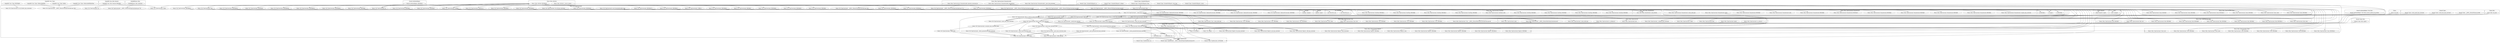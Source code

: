 digraph {
graph [overlap=false]
subgraph cluster_List_MoreUtils {
	label="List::MoreUtils";
	"List::MoreUtils::all";
	"List::MoreUtils::any";
}
subgraph cluster_warnings {
	label="warnings";
	"warnings::unimport";
}
subgraph cluster_MooseX_Types_TypeDecorator {
	label="MooseX::Types::TypeDecorator";
	"MooseX::Types::TypeDecorator::__ANON__[MooseX/Types/TypeDecorator.pm:20]";
	"MooseX::Types::TypeDecorator::AUTOLOAD";
	"MooseX::Types::TypeDecorator::isa";
}
subgraph cluster_Moose_Exporter {
	label="Moose::Exporter";
	"Moose::Exporter::import";
}
subgraph cluster_Moose_Meta_TypeConstraint_Enum {
	label="Moose::Meta::TypeConstraint::Enum";
	"Moose::Meta::TypeConstraint::Enum::BEGIN@3";
	"Moose::Meta::TypeConstraint::Enum::meta";
	"Moose::Meta::TypeConstraint::Enum::BEGIN@5";
	"Moose::Meta::TypeConstraint::Enum::BEGIN@13";
	"Moose::Meta::TypeConstraint::Enum::BEGIN@4";
	"Moose::Meta::TypeConstraint::Enum::BEGIN@7";
}
subgraph cluster_Moose_Util_TypeConstraints {
	label="Moose::Util::TypeConstraints";
	"Moose::Util::TypeConstraints::BEGIN@39";
	"Moose::Util::TypeConstraints::list_all_builtin_type_constraints";
	"Moose::Util::TypeConstraints::BEGIN@619";
	"Moose::Util::TypeConstraints::role_type";
	"Moose::Util::TypeConstraints::BEGIN@28";
	"Moose::Util::TypeConstraints::BEGIN@6";
	"Moose::Util::TypeConstraints::CORE:match";
	"Moose::Util::TypeConstraints::create_type_constraint_union";
	"Moose::Util::TypeConstraints::_parse_type_constraint_union";
	"Moose::Util::TypeConstraints::__ANON__[Moose/Util/TypeConstraints.pm:650]";
	"Moose::Util::TypeConstraints::__ANON__[Moose/Util/TypeConstraints.pm:653]";
	"Moose::Util::TypeConstraints::BEGIN@598";
	"Moose::Util::TypeConstraints::subtype";
	"Moose::Util::TypeConstraints::BEGIN@35";
	"Moose::Util::TypeConstraints::list_all_type_constraints";
	"Moose::Util::TypeConstraints::BEGIN@4";
	"Moose::Util::TypeConstraints::BEGIN@30";
	"Moose::Util::TypeConstraints::BEGIN@572";
	"Moose::Util::TypeConstraints::BEGIN@36";
	"Moose::Util::TypeConstraints::_parse_parameterized_type_constraint";
	"Moose::Util::TypeConstraints::__ANON__[Moose/Util/TypeConstraints.pm:657]";
	"Moose::Util::TypeConstraints::find_or_parse_type_constraint";
	"Moose::Util::TypeConstraints::where";
	"Moose::Util::TypeConstraints::as";
	"Moose::Util::TypeConstraints::CORE:subst";
	"Moose::Util::TypeConstraints::create_parameterized_type_constraint";
	"Moose::Util::TypeConstraints::find_type_constraint";
	"Moose::Util::TypeConstraints::BEGIN@32";
	"Moose::Util::TypeConstraints::_install_type_coercions";
	"Moose::Util::TypeConstraints::type";
	"Moose::Util::TypeConstraints::BEGIN@38";
	"Moose::Util::TypeConstraints::_detect_type_constraint_union";
	"Moose::Util::TypeConstraints::BEGIN@7";
	"Moose::Util::TypeConstraints::class_type";
	"Moose::Util::TypeConstraints::find_or_create_isa_type_constraint";
	"Moose::Util::TypeConstraints::create_class_type_constraint";
	"Moose::Util::TypeConstraints::BEGIN@65";
	"Moose::Util::TypeConstraints::find_or_create_type_constraint";
	"Moose::Util::TypeConstraints::CORE:qr";
	"Moose::Util::TypeConstraints::CORE:regcomp";
	"Moose::Util::TypeConstraints::_detect_parameterized_type_constraint";
	"Moose::Util::TypeConstraints::from";
	"Moose::Util::TypeConstraints::BEGIN@592";
	"Moose::Util::TypeConstraints::optimize_as";
	"Moose::Util::TypeConstraints::_create_parameterized_type_constraint";
	"Moose::Util::TypeConstraints::__ANON__[Moose/Util/TypeConstraints.pm:750]";
	"Moose::Util::TypeConstraints::BEGIN@5";
	"Moose::Util::TypeConstraints::_create_type_constraint";
	"Moose::Util::TypeConstraints::BEGIN@33";
	"Moose::Util::TypeConstraints::__ANON__[Moose/Util/TypeConstraints.pm:749]";
	"Moose::Util::TypeConstraints::create_role_type_constraint";
	"Moose::Util::TypeConstraints::BEGIN@603";
	"Moose::Util::TypeConstraints::BEGIN@34";
	"Moose::Util::TypeConstraints::via";
	"Moose::Util::TypeConstraints::get_all_parameterizable_types";
	"Moose::Util::TypeConstraints::BEGIN@37";
	"Moose::Util::TypeConstraints::__ANON__[Moose/Util/TypeConstraints.pm:770]";
	"Moose::Util::TypeConstraints::coerce";
	"Moose::Util::TypeConstraints::__ANON__[Moose/Util/TypeConstraints.pm:771]";
	"Moose::Util::TypeConstraints::normalize_type_constraint_name";
	"Moose::Util::TypeConstraints::BEGIN@29";
	"Moose::Util::TypeConstraints::register_type_constraint";
	"Moose::Util::TypeConstraints::BEGIN@31";
}
subgraph cluster_Moose {
	label="Moose";
	"Moose::init_meta";
}
subgraph cluster_Moose_Meta_TypeConstraint_Parameterized {
	label="Moose::Meta::TypeConstraint::Parameterized";
	"Moose::Meta::TypeConstraint::Parameterized::create_child_type";
	"Moose::Meta::TypeConstraint::Parameterized::BEGIN@8";
	"Moose::Meta::TypeConstraint::Parameterized::meta";
	"Moose::Meta::TypeConstraint::Parameterized::BEGIN@7";
	"Moose::Meta::TypeConstraint::Parameterized::BEGIN@5";
	"Moose::Meta::TypeConstraint::Parameterized::BEGIN@9";
	"Moose::Meta::TypeConstraint::Parameterized::compile_type_constraint";
	"Moose::Meta::TypeConstraint::Parameterized::BEGIN@4";
	"Moose::Meta::TypeConstraint::Parameterized::BEGIN@15";
	"Moose::Meta::TypeConstraint::Parameterized::BEGIN@3";
	"Moose::Meta::TypeConstraint::Parameterized::equals";
}
subgraph cluster_Moose_Meta_TypeConstraint_Registry {
	label="Moose::Meta::TypeConstraint::Registry";
	"Moose::Meta::TypeConstraint::Registry::type_constraints";
	"Moose::Meta::TypeConstraint::Registry::BEGIN@4";
	"Moose::Meta::TypeConstraint::Registry::meta";
	"Moose::Meta::TypeConstraint::Registry::BEGIN@6";
	"Moose::Meta::TypeConstraint::Registry::add_type_constraint";
	"Moose::Meta::TypeConstraint::Registry::get_type_constraint";
	"Moose::Meta::TypeConstraint::Registry::BEGIN@8";
	"Moose::Meta::TypeConstraint::Registry::has_type_constraint";
	"Moose::Meta::TypeConstraint::Registry::BEGIN@14";
	"Moose::Meta::TypeConstraint::Registry::BEGIN@5";
}
subgraph cluster_SimpleDB_Class_Role_Itemized {
	label="SimpleDB::Class::Role::Itemized";
	"SimpleDB::Class::Role::Itemized::BEGIN@4";
}
subgraph cluster_re {
	label="re";
	"re::BEGIN@4";
	"re::import";
	"re::BEGIN@5";
}
subgraph cluster_Scalar_Util {
	label="Scalar::Util";
	"Scalar::Util::reftype";
	"Scalar::Util::blessed";
}
subgraph cluster_UNIVERSAL {
	label="UNIVERSAL";
	"UNIVERSAL::isa";
	"UNIVERSAL::can";
}
subgraph cluster_Moose_Meta_TypeConstraint_Class {
	label="Moose::Meta::TypeConstraint::Class";
	"Moose::Meta::TypeConstraint::Class::BEGIN@5";
	"Moose::Meta::TypeConstraint::Class::__ANON__[Moose/Meta/TypeConstraint/Class.pm:38]";
	"Moose::Meta::TypeConstraint::Class::BEGIN@3";
	"Moose::Meta::TypeConstraint::Class::BEGIN@14";
	"Moose::Meta::TypeConstraint::Class::new";
	"Moose::Meta::TypeConstraint::Class::create_child_type";
	"Moose::Meta::TypeConstraint::Class::meta";
	"Moose::Meta::TypeConstraint::Class::BEGIN@7";
	"Moose::Meta::TypeConstraint::Class::BEGIN@8";
	"Moose::Meta::TypeConstraint::Class::BEGIN@4";
}
subgraph cluster_Moose_Meta_TypeConstraint_Parameterizable {
	label="Moose::Meta::TypeConstraint::Parameterizable";
	"Moose::Meta::TypeConstraint::Parameterizable::_parse_type_parameter";
	"Moose::Meta::TypeConstraint::Parameterizable::generate_constraint_for";
	"Moose::Meta::TypeConstraint::Parameterizable::parameterize";
}
subgraph cluster_Moose_Meta_TypeConstraint_DuckType {
	label="Moose::Meta::TypeConstraint::DuckType";
	"Moose::Meta::TypeConstraint::DuckType::BEGIN@5";
	"Moose::Meta::TypeConstraint::DuckType::BEGIN@9";
	"Moose::Meta::TypeConstraint::DuckType::BEGIN@3";
	"Moose::Meta::TypeConstraint::DuckType::BEGIN@4";
	"Moose::Meta::TypeConstraint::DuckType::meta";
	"Moose::Meta::TypeConstraint::DuckType::BEGIN@7";
	"Moose::Meta::TypeConstraint::DuckType::BEGIN@17";
	"Moose::Meta::TypeConstraint::DuckType::BEGIN@8";
	"Moose::Meta::TypeConstraint::DuckType::BEGIN@11";
}
subgraph cluster_HashRef_Moose_Meta {
	label="HashRef[Moose::Meta";
	"HashRef[Moose::Meta::Attribute]";
}
subgraph cluster_strict {
	label="strict";
	"strict::unimport";
}
subgraph cluster_MooseX_Types {
	label="MooseX::Types";
	"MooseX::Types::create_arged_type_constraint";
	"MooseX::Types::create_base_type_constraint";
	"MooseX::Types::__ANON__[MooseX/Types.pm:486]";
}
subgraph cluster_Moose_Meta_TypeConstraint_Role {
	label="Moose::Meta::TypeConstraint::Role";
	"Moose::Meta::TypeConstraint::Role::BEGIN@7";
	"Moose::Meta::TypeConstraint::Role::BEGIN@5";
	"Moose::Meta::TypeConstraint::Role::BEGIN@8";
	"Moose::Meta::TypeConstraint::Role::BEGIN@4";
	"Moose::Meta::TypeConstraint::Role::BEGIN@3";
	"Moose::Meta::TypeConstraint::Role::BEGIN@14";
	"Moose::Meta::TypeConstraint::Role::new";
	"Moose::Meta::TypeConstraint::Role::meta";
}
subgraph cluster_Exporter {
	label="Exporter";
	"Exporter::import";
}
subgraph cluster_MooseX_AttributeHelpers {
	label="MooseX::AttributeHelpers";
	"MooseX::AttributeHelpers::BEGIN@21";
}
subgraph cluster_Moose_Role {
	label="Moose::Role";
	"Moose::Role::init_meta";
}
subgraph cluster_MooseX_AttributeHelpers_Trait_Base {
	label="MooseX::AttributeHelpers::Trait::Base";
	"MooseX::AttributeHelpers::Trait::Base::process_options_for_provides";
}
subgraph cluster_Moose_Util_TypeConstraints_OptimizedConstraints {
	label="Moose::Util::TypeConstraints::OptimizedConstraints";
	"Moose::Util::TypeConstraints::OptimizedConstraints::BEGIN@4";
	"Moose::Util::TypeConstraints::OptimizedConstraints::BEGIN@7";
	"Moose::Util::TypeConstraints::OptimizedConstraints::BEGIN@6";
	"Moose::Util::TypeConstraints::OptimizedConstraints::BEGIN@3";
}
subgraph cluster_MooseX_Types_Base {
	label="MooseX::Types::Base";
	"MooseX::Types::Base::import";
}
subgraph cluster_Moose_Meta_Attribute {
	label="Moose::Meta::Attribute";
	"Moose::Meta::Attribute::_process_options";
	"Moose::Meta::Attribute::BEGIN@18";
}
subgraph cluster_SimpleDB_Class_Types {
	label="SimpleDB::Class::Types";
	"SimpleDB::Class::Types::BEGIN@83";
	"SimpleDB::Class::Types::SdbArrayRefOfStr";
	"SimpleDB::Class::Types::SdbArrayRefOfDateTime";
	"SimpleDB::Class::Types::SdbStr";
}
subgraph cluster_Class_MOP_Mixin_HasAttributes {
	label="Class::MOP::Mixin::HasAttributes";
	"Class::MOP::Mixin::HasAttributes::add_attribute";
}
subgraph cluster_Moose_Meta_TypeConstraint {
	label="Moose::Meta::TypeConstraint";
	"Moose::Meta::TypeConstraint::is_subtype_of";
	"Moose::Meta::TypeConstraint::is_a_type_of";
	"Moose::Meta::TypeConstraint::name";
	"Moose::Meta::TypeConstraint::_compiled_type_constraint";
	"Moose::Meta::TypeConstraint::Undef";
	"Moose::Meta::TypeConstraint::create_child_type";
	"Moose::Meta::TypeConstraint::equals";
	"Moose::Meta::TypeConstraint::__ANON__[Moose/Meta/TypeConstraint.pm:8]";
	"Moose::Meta::TypeConstraint::new";
	"Moose::Meta::TypeConstraint::Bool";
}
subgraph cluster_Moose_Meta_TypeConstraint_Union {
	label="Moose::Meta::TypeConstraint::Union";
	"Moose::Meta::TypeConstraint::Union::new";
	"Moose::Meta::TypeConstraint::Union::BEGIN@4";
	"Moose::Meta::TypeConstraint::Union::meta";
	"Moose::Meta::TypeConstraint::Union::BEGIN@5";
	"Moose::Meta::TypeConstraint::Union::BEGIN@6";
	"Moose::Meta::TypeConstraint::Union::BEGIN@8";
	"Moose::Meta::TypeConstraint::Union::BEGIN@14";
}
subgraph cluster_Moose_Meta_TypeCoercion {
	label="Moose::Meta::TypeCoercion";
	"Moose::Meta::TypeCoercion::new";
}
subgraph cluster_MooseX_Types_CheckedUtilExports {
	label="MooseX::Types::CheckedUtilExports";
	"MooseX::Types::CheckedUtilExports::subtype";
	"MooseX::Types::CheckedUtilExports::as";
	"MooseX::Types::CheckedUtilExports::from";
	"MooseX::Types::CheckedUtilExports::class_type";
	"MooseX::Types::CheckedUtilExports::coerce";
}
"Moose::Util::TypeConstraints::list_all_type_constraints" -> "Moose::Meta::TypeConstraint::Registry::type_constraints";
"SimpleDB::Class::Types::BEGIN@83" -> "Moose::Util::TypeConstraints::list_all_builtin_type_constraints";
"Moose::Util::TypeConstraints::BEGIN@38" -> "Moose::Meta::TypeConstraint::Registry::BEGIN@4";
"Moose::Util::TypeConstraints::BEGIN@29" -> "Moose::Meta::TypeConstraint::Union::BEGIN@5";
"Moose::Role::init_meta" -> "Moose::Util::TypeConstraints::role_type";
"Moose::Meta::Attribute::BEGIN@18" -> "Moose::Util::TypeConstraints::BEGIN@619";
"Moose::Util::TypeConstraints::BEGIN@7" -> "Moose::Exporter::import";
"Moose::Util::TypeConstraints::BEGIN@34" -> "Moose::Meta::TypeConstraint::Enum::BEGIN@7";
"Moose::Util::TypeConstraints::_create_type_constraint" -> "Moose::Meta::TypeConstraint::Class::create_child_type";
"Moose::Util::TypeConstraints::_create_type_constraint" -> "Moose::Meta::TypeConstraint::create_child_type";
"Moose::Util::TypeConstraints::BEGIN@32" -> "Moose::Meta::TypeConstraint::Class::BEGIN@8";
"Moose::Meta::TypeConstraint::Undef" -> "Moose::Util::TypeConstraints::__ANON__[Moose/Util/TypeConstraints.pm:650]";
"Moose::Meta::TypeConstraint::Bool" -> "Moose::Util::TypeConstraints::__ANON__[Moose/Util/TypeConstraints.pm:650]";
"Moose::Util::TypeConstraints::BEGIN@30" -> "Moose::Meta::TypeConstraint::Parameterized::BEGIN@7";
"Moose::Meta::Attribute::BEGIN@18" -> "Moose::Util::TypeConstraints::BEGIN@36";
"Moose::Util::TypeConstraints::find_or_create_type_constraint" -> "Moose::Util::TypeConstraints::find_or_parse_type_constraint";
"Moose::Util::TypeConstraints::create_type_constraint_union" -> "Moose::Util::TypeConstraints::find_or_parse_type_constraint";
"Moose::Util::TypeConstraints::find_or_create_isa_type_constraint" -> "Moose::Util::TypeConstraints::find_or_parse_type_constraint";
"Moose::Util::TypeConstraints::BEGIN@619" -> "warnings::unimport";
"Moose::Util::TypeConstraints::BEGIN@592" -> "warnings::unimport";
"Moose::Util::TypeConstraints::BEGIN@598" -> "warnings::unimport";
"Moose::Util::TypeConstraints::BEGIN@603" -> "warnings::unimport";
"Moose::Util::TypeConstraints::BEGIN@5" -> "Exporter::import";
"Moose::Util::TypeConstraints::BEGIN@6" -> "Exporter::import";
"SimpleDB::Class::Role::Itemized::BEGIN@4" -> "Moose::Util::TypeConstraints::where";
"Moose::Meta::Attribute::BEGIN@18" -> "Moose::Util::TypeConstraints::where";
"Moose::Util::TypeConstraints::register_type_constraint" -> "Moose::Meta::TypeConstraint::name";
"Moose::Util::TypeConstraints::find_or_parse_type_constraint" -> "Moose::Util::TypeConstraints::create_parameterized_type_constraint";
"MooseX::Types::create_base_type_constraint" -> "Moose::Util::TypeConstraints::find_type_constraint";
"MooseX::Types::__ANON__[MooseX/Types.pm:486]" -> "Moose::Util::TypeConstraints::find_type_constraint";
"Moose::Meta::TypeConstraint::is_subtype_of" -> "Moose::Util::TypeConstraints::find_type_constraint";
"Moose::init_meta" -> "Moose::Util::TypeConstraints::find_type_constraint";
"Moose::Meta::TypeConstraint::Class::new" -> "Moose::Util::TypeConstraints::find_type_constraint";
"Moose::Meta::TypeConstraint::is_a_type_of" -> "Moose::Util::TypeConstraints::find_type_constraint";
"Moose::Util::TypeConstraints::find_or_parse_type_constraint" -> "Moose::Util::TypeConstraints::find_type_constraint";
"MooseX::Types::Base::import" -> "Moose::Util::TypeConstraints::find_type_constraint";
"Moose::Meta::Attribute::BEGIN@18" -> "Moose::Util::TypeConstraints::find_type_constraint";
"Moose::Meta::TypeConstraint::equals" -> "Moose::Util::TypeConstraints::find_type_constraint";
"Moose::Util::TypeConstraints::_install_type_coercions" -> "Moose::Util::TypeConstraints::find_type_constraint";
"Moose::Meta::TypeConstraint::Parameterized::equals" -> "Moose::Util::TypeConstraints::find_type_constraint";
"Moose::Role::init_meta" -> "Moose::Util::TypeConstraints::find_type_constraint";
"Moose::Meta::TypeConstraint::Role::new" -> "Moose::Util::TypeConstraints::find_type_constraint";
"Moose::Util::TypeConstraints::coerce" -> "Moose::Util::TypeConstraints::_install_type_coercions";
"Moose::Util::TypeConstraints::BEGIN@29" -> "Moose::Meta::TypeConstraint::Union::BEGIN@14";
"Moose::Meta::Attribute::BEGIN@18" -> "Moose::Util::TypeConstraints::BEGIN@38";
"Moose::Util::TypeConstraints::create_type_constraint_union" -> "Moose::Util::TypeConstraints::_detect_type_constraint_union";
"Moose::Util::TypeConstraints::find_or_parse_type_constraint" -> "Moose::Util::TypeConstraints::_detect_type_constraint_union";
"MooseX::Types::CheckedUtilExports::class_type" -> "Moose::Util::TypeConstraints::class_type";
"Moose::init_meta" -> "Moose::Util::TypeConstraints::class_type";
"Moose::Util::TypeConstraints::BEGIN@33" -> "Moose::Meta::TypeConstraint::Role::BEGIN@4";
"Moose::Util::TypeConstraints::BEGIN@39" -> "Moose::Util::TypeConstraints::OptimizedConstraints::BEGIN@4";
"Moose::Util::TypeConstraints::class_type" -> "Moose::Util::TypeConstraints::create_class_type_constraint";
"Moose::Util::TypeConstraints::find_or_create_isa_type_constraint" -> "Moose::Util::TypeConstraints::create_class_type_constraint";
"MooseX::Types::create_arged_type_constraint" -> "Moose::Util::TypeConstraints::find_or_create_type_constraint";
"MooseX::AttributeHelpers::Trait::Base::process_options_for_provides" -> "Moose::Util::TypeConstraints::find_or_create_type_constraint";
"Moose::Meta::Attribute::BEGIN@18" -> "Moose::Util::TypeConstraints::CORE:qr";
"Moose::Meta::Attribute::BEGIN@18" -> "Moose::Util::TypeConstraints::BEGIN@592";
"Moose::Meta::TypeConstraint::Parameterizable::generate_constraint_for" -> "Moose::Util::TypeConstraints::__ANON__[Moose/Util/TypeConstraints.pm:750]";
"Moose::Util::TypeConstraints::create_role_type_constraint" -> "Moose::Meta::TypeConstraint::Role::new";
"Moose::Meta::Attribute::BEGIN@18" -> "Moose::Util::TypeConstraints::BEGIN@5";
"Moose::Util::TypeConstraints::BEGIN@34" -> "Moose::Meta::TypeConstraint::Enum::BEGIN@3";
"Moose::Util::TypeConstraints::BEGIN@39" -> "Moose::Util::TypeConstraints::OptimizedConstraints::BEGIN@6";
"Moose::Util::TypeConstraints::subtype" -> "Moose::Util::TypeConstraints::_create_type_constraint";
"Moose::Util::TypeConstraints::type" -> "Moose::Util::TypeConstraints::_create_type_constraint";
"SimpleDB::Class::Types::SdbArrayRefOfStr" -> "Moose::Util::TypeConstraints::__ANON__[Moose/Util/TypeConstraints.pm:749]";
"SimpleDB::Class::Types::SdbArrayRefOfDateTime" -> "Moose::Util::TypeConstraints::__ANON__[Moose/Util/TypeConstraints.pm:749]";
"Moose::Util::TypeConstraints::find_type_constraint" -> "MooseX::Types::TypeDecorator::isa";
"Moose::Util::TypeConstraints::BEGIN@30" -> "Moose::Meta::TypeConstraint::Parameterized::BEGIN@4";
"Moose::Util::TypeConstraints::BEGIN@33" -> "Moose::Meta::TypeConstraint::Role::BEGIN@14";
"Moose::Util::TypeConstraints::BEGIN@32" -> "Moose::Meta::TypeConstraint::Class::BEGIN@4";
"Moose::Meta::Attribute::BEGIN@18" -> "Moose::Util::TypeConstraints::BEGIN@39";
"Moose::Util::TypeConstraints::BEGIN@34" -> "Moose::Meta::TypeConstraint::Enum::meta";
"Moose::Util::TypeConstraints::BEGIN@29" -> "Moose::Meta::TypeConstraint::Union::meta";
"Moose::Util::TypeConstraints::BEGIN@572" -> "re::BEGIN@5";
"Moose::Util::TypeConstraints::_parse_type_constraint_union" -> "Moose::Util::TypeConstraints::CORE:match";
"Moose::Util::TypeConstraints::_create_type_constraint" -> "Moose::Util::TypeConstraints::CORE:match";
"Moose::Util::TypeConstraints::_detect_type_constraint_union" -> "Moose::Util::TypeConstraints::CORE:match";
"Moose::Util::TypeConstraints::_detect_parameterized_type_constraint" -> "Moose::Util::TypeConstraints::CORE:match";
"Moose::Util::TypeConstraints::_parse_parameterized_type_constraint" -> "Moose::Util::TypeConstraints::CORE:match";
"Moose::Util::TypeConstraints::subtype" -> "Scalar::Util::blessed";
"Moose::Util::TypeConstraints::find_type_constraint" -> "Scalar::Util::blessed";
"Moose::Util::TypeConstraints::_create_type_constraint" -> "Scalar::Util::blessed";
"Moose::Util::TypeConstraints::find_or_create_isa_type_constraint" -> "Moose::Meta::TypeConstraint::__ANON__[Moose/Meta/TypeConstraint.pm:8]";
"Moose::Util::TypeConstraints::find_or_create_type_constraint" -> "Moose::Meta::TypeConstraint::__ANON__[Moose/Meta/TypeConstraint.pm:8]";
"Moose::Util::TypeConstraints::create_type_constraint_union" -> "Moose::Meta::TypeConstraint::__ANON__[Moose/Meta/TypeConstraint.pm:8]";
"Moose::Util::TypeConstraints::_create_type_constraint" -> "Moose::Meta::TypeConstraint::__ANON__[Moose/Meta/TypeConstraint.pm:8]";
"Moose::Util::TypeConstraints::find_or_parse_type_constraint" -> "Moose::Meta::TypeConstraint::__ANON__[Moose/Meta/TypeConstraint.pm:8]";
"Moose::Util::TypeConstraints::BEGIN@33" -> "Moose::Meta::TypeConstraint::Role::meta";
"Moose::Util::TypeConstraints::_create_type_constraint" -> "Moose::Meta::TypeConstraint::new";
"Moose::Util::TypeConstraints::BEGIN@35" -> "Moose::Meta::TypeConstraint::DuckType::BEGIN@5";
"Moose::Util::TypeConstraints::create_type_constraint_union" -> "Moose::Util::TypeConstraints::_parse_type_constraint_union";
"Moose::Util::TypeConstraints::BEGIN@32" -> "Moose::Meta::TypeConstraint::Class::BEGIN@5";
"Moose::Util::TypeConstraints::BEGIN@30" -> "Moose::Meta::TypeConstraint::Parameterized::meta";
"Moose::Util::TypeConstraints::BEGIN@30" -> "Moose::Meta::TypeConstraint::Parameterized::BEGIN@8";
"Moose::Meta::Attribute::BEGIN@18" -> "Moose::Util::TypeConstraints::BEGIN@572";
"Moose::Util::TypeConstraints::create_parameterized_type_constraint" -> "Moose::Util::TypeConstraints::_parse_parameterized_type_constraint";
"Moose::Util::TypeConstraints::BEGIN@32" -> "Moose::Meta::TypeConstraint::Class::meta";
"MooseX::Types::CheckedUtilExports::as" -> "Moose::Util::TypeConstraints::as";
"Moose::Meta::Attribute::BEGIN@18" -> "Moose::Util::TypeConstraints::as";
"MooseX::AttributeHelpers::BEGIN@21" -> "Moose::Util::TypeConstraints::as";
"Moose::Util::TypeConstraints::BEGIN@29" -> "Moose::Meta::TypeConstraint::Union::BEGIN@8";
"Moose::Util::TypeConstraints::BEGIN@38" -> "Moose::Meta::TypeConstraint::Registry::BEGIN@6";
"Moose::Util::TypeConstraints::_create_type_constraint" -> "Moose::Util::TypeConstraints::find_or_create_isa_type_constraint";
"Moose::Meta::Attribute::_process_options" -> "Moose::Util::TypeConstraints::find_or_create_isa_type_constraint";
"Moose::Meta::TypeConstraint::Parameterizable::_parse_type_parameter" -> "Moose::Util::TypeConstraints::find_or_create_isa_type_constraint";
"Moose::Meta::Attribute::BEGIN@18" -> "Moose::Util::TypeConstraints::BEGIN@65";
"Moose::Util::TypeConstraints::_parse_type_constraint_union" -> "Moose::Util::TypeConstraints::CORE:regcomp";
"Moose::Meta::Attribute::BEGIN@18" -> "Moose::Util::TypeConstraints::CORE:regcomp";
"Moose::Util::TypeConstraints::_detect_type_constraint_union" -> "Moose::Util::TypeConstraints::CORE:regcomp";
"Moose::Util::TypeConstraints::_detect_parameterized_type_constraint" -> "Moose::Util::TypeConstraints::CORE:regcomp";
"Moose::Util::TypeConstraints::_parse_parameterized_type_constraint" -> "Moose::Util::TypeConstraints::CORE:regcomp";
"Moose::Util::TypeConstraints::BEGIN@39" -> "Moose::Util::TypeConstraints::OptimizedConstraints::BEGIN@7";
"Moose::Meta::Attribute::BEGIN@18" -> "Moose::Util::TypeConstraints::BEGIN@33";
"Moose::Util::TypeConstraints::BEGIN@35" -> "Moose::Meta::TypeConstraint::DuckType::BEGIN@3";
"Moose::Util::TypeConstraints::BEGIN@35" -> "Moose::Meta::TypeConstraint::DuckType::meta";
"Moose::Util::TypeConstraints::BEGIN@38" -> "Moose::Meta::TypeConstraint::Registry::BEGIN@8";
"MooseX::Types::CheckedUtilExports::coerce" -> "Moose::Util::TypeConstraints::coerce";
"HashRef[Moose::Meta::Attribute]" -> "Moose::Util::TypeConstraints::__ANON__[Moose/Util/TypeConstraints.pm:770]";
"Moose::Meta::Attribute::BEGIN@18" -> "Moose::Util::TypeConstraints::BEGIN@37";
"Moose::Util::TypeConstraints::BEGIN@38" -> "Class::MOP::Mixin::HasAttributes::add_attribute";
"Moose::Util::TypeConstraints::BEGIN@33" -> "Class::MOP::Mixin::HasAttributes::add_attribute";
"Moose::Util::TypeConstraints::BEGIN@35" -> "Class::MOP::Mixin::HasAttributes::add_attribute";
"Moose::Util::TypeConstraints::BEGIN@30" -> "Class::MOP::Mixin::HasAttributes::add_attribute";
"Moose::Util::TypeConstraints::BEGIN@34" -> "Class::MOP::Mixin::HasAttributes::add_attribute";
"Moose::Util::TypeConstraints::BEGIN@32" -> "Class::MOP::Mixin::HasAttributes::add_attribute";
"Moose::Util::TypeConstraints::BEGIN@29" -> "Class::MOP::Mixin::HasAttributes::add_attribute";
"Moose::Util::TypeConstraints::create_type_constraint_union" -> "Moose::Meta::TypeConstraint::Union::new";
"Moose::Util::TypeConstraints::BEGIN@39" -> "Moose::Util::TypeConstraints::OptimizedConstraints::BEGIN@3";
"Moose::Util::TypeConstraints::BEGIN@34" -> "Moose::Meta::TypeConstraint::Enum::BEGIN@4";
"Moose::Util::TypeConstraints::BEGIN@32" -> "Moose::Meta::TypeConstraint::Class::BEGIN@3";
"Moose::Util::TypeConstraints::BEGIN@32" -> "Moose::Meta::TypeConstraint::Class::BEGIN@14";
"Moose::Util::TypeConstraints::BEGIN@32" -> "Moose::Meta::TypeConstraint::Class::BEGIN@7";
"Moose::Util::TypeConstraints::BEGIN@35" -> "Moose::Meta::TypeConstraint::DuckType::BEGIN@7";
"Moose::Meta::Attribute::BEGIN@18" -> "Moose::Util::TypeConstraints::BEGIN@6";
"Moose::Util::TypeConstraints::find_or_parse_type_constraint" -> "Moose::Util::TypeConstraints::create_type_constraint_union";
"MooseX::Types::CheckedUtilExports::subtype" -> "Moose::Util::TypeConstraints::subtype";
"Moose::Meta::Attribute::BEGIN@18" -> "Moose::Util::TypeConstraints::subtype";
"MooseX::AttributeHelpers::BEGIN@21" -> "Moose::Util::TypeConstraints::subtype";
"Moose::Meta::Attribute::BEGIN@18" -> "Moose::Util::TypeConstraints::BEGIN@598";
"Moose::Meta::Attribute::BEGIN@18" -> "Moose::Util::TypeConstraints::BEGIN@35";
"Moose::Meta::Attribute::BEGIN@18" -> "Moose::Util::TypeConstraints::BEGIN@4";
"Moose::Util::TypeConstraints::BEGIN@35" -> "Moose::Meta::TypeConstraint::DuckType::BEGIN@9";
"Moose::Meta::Attribute::BEGIN@18" -> "Moose::Util::TypeConstraints::list_all_type_constraints";
"Moose::Meta::Attribute::BEGIN@18" -> "Moose::Util::TypeConstraints::BEGIN@30";
"Moose::Meta::TypeConstraint::Bool" -> "Moose::Util::TypeConstraints::__ANON__[Moose/Util/TypeConstraints.pm:657]";
"Moose::Util::TypeConstraints::_create_type_constraint" -> "Moose::Meta::TypeConstraint::Registry::add_type_constraint";
"Moose::Util::TypeConstraints::find_or_parse_type_constraint" -> "Moose::Meta::TypeConstraint::Registry::add_type_constraint";
"Moose::Util::TypeConstraints::register_type_constraint" -> "Moose::Meta::TypeConstraint::Registry::add_type_constraint";
"Moose::Util::TypeConstraints::BEGIN@29" -> "Moose::Meta::TypeConstraint::Union::BEGIN@4";
"Moose::Util::TypeConstraints::subtype" -> "Scalar::Util::reftype";
"Moose::Util::TypeConstraints::_create_parameterized_type_constraint" -> "UNIVERSAL::can";
"Moose::Meta::Attribute::BEGIN@18" -> "Moose::Util::TypeConstraints::type";
"Moose::Util::TypeConstraints::BEGIN@65" -> "strict::unimport";
"Moose::Util::TypeConstraints::find_type_constraint" -> "UNIVERSAL::isa";
"Moose::Util::TypeConstraints::BEGIN@35" -> "Moose::Meta::TypeConstraint::DuckType::BEGIN@17";
"MooseX::Types::CheckedUtilExports::from" -> "Moose::Util::TypeConstraints::from";
"Moose::Util::TypeConstraints::find_or_parse_type_constraint" -> "Moose::Util::TypeConstraints::_detect_parameterized_type_constraint";
"Moose::Util::TypeConstraints::BEGIN@30" -> "Moose::Meta::TypeConstraint::Parameterized::BEGIN@3";
"Moose::Util::TypeConstraints::BEGIN@35" -> "Moose::Meta::TypeConstraint::DuckType::BEGIN@11";
"Moose::Meta::Attribute::BEGIN@18" -> "Moose::Util::TypeConstraints::optimize_as";
"Moose::Util::TypeConstraints::BEGIN@38" -> "Moose::Meta::TypeConstraint::Registry::BEGIN@5";
"Moose::Util::TypeConstraints::BEGIN@30" -> "Moose::Meta::TypeConstraint::Parameterized::BEGIN@5";
"Moose::Util::TypeConstraints::_create_type_constraint" -> "Moose::Meta::TypeConstraint::Registry::get_type_constraint";
"Moose::Util::TypeConstraints::create_parameterized_type_constraint" -> "Moose::Meta::TypeConstraint::Registry::get_type_constraint";
"Moose::Util::TypeConstraints::find_type_constraint" -> "Moose::Meta::TypeConstraint::Registry::get_type_constraint";
"Moose::Meta::Attribute::BEGIN@18" -> "Moose::Util::TypeConstraints::BEGIN@29";
"Moose::Meta::Attribute::BEGIN@18" -> "Moose::Util::TypeConstraints::BEGIN@31";
"Moose::Util::TypeConstraints::BEGIN@33" -> "Moose::Meta::TypeConstraint::Role::BEGIN@8";
"Moose::Util::TypeConstraints::BEGIN@29" -> "Moose::Meta::TypeConstraint::Union::BEGIN@6";
"Moose::Util::TypeConstraints::BEGIN@33" -> "Moose::Meta::TypeConstraint::Role::BEGIN@3";
"Moose::Meta::Attribute::BEGIN@18" -> "Moose::Util::TypeConstraints::BEGIN@28";
"Moose::Util::TypeConstraints::BEGIN@30" -> "Moose::Meta::TypeConstraint::Parameterized::BEGIN@15";
"Moose::Util::TypeConstraints::__ANON__[Moose/Util/TypeConstraints.pm:749]" -> "SimpleDB::Class::Types::SdbStr";
"Moose::Util::TypeConstraints::BEGIN@572" -> "re::import";
"Moose::Util::TypeConstraints::_create_type_constraint" -> "Moose::Meta::TypeConstraint::Parameterized::create_child_type";
"Moose::Meta::TypeConstraint::Undef" -> "Moose::Util::TypeConstraints::__ANON__[Moose/Util/TypeConstraints.pm:653]";
"Moose::Util::TypeConstraints::BEGIN@33" -> "Moose::Meta::TypeConstraint::Role::BEGIN@7";
"Moose::Util::TypeConstraints::__ANON__[Moose/Util/TypeConstraints.pm:749]" -> "Moose::Meta::TypeConstraint::Class::__ANON__[Moose/Meta/TypeConstraint/Class.pm:38]";
"Moose::Util::TypeConstraints::_create_parameterized_type_constraint" -> "Moose::Meta::TypeConstraint::Parameterizable::parameterize";
"Moose::Util::TypeConstraints::BEGIN@30" -> "Moose::Meta::TypeConstraint::Parameterized::BEGIN@9";
"Moose::Util::TypeConstraints::_create_type_constraint" -> "MooseX::Types::TypeDecorator::__ANON__[MooseX/Types/TypeDecorator.pm:20]";
"Moose::Util::TypeConstraints::find_or_create_isa_type_constraint" -> "MooseX::Types::TypeDecorator::__ANON__[MooseX/Types/TypeDecorator.pm:20]";
"Moose::Util::TypeConstraints::find_or_parse_type_constraint" -> "MooseX::Types::TypeDecorator::__ANON__[MooseX/Types/TypeDecorator.pm:20]";
"Moose::Util::TypeConstraints::CORE:subst" -> "MooseX::Types::TypeDecorator::__ANON__[MooseX/Types/TypeDecorator.pm:20]";
"Moose::Util::TypeConstraints::CORE:match" -> "MooseX::Types::TypeDecorator::__ANON__[MooseX/Types/TypeDecorator.pm:20]";
"Moose::Util::TypeConstraints::create_parameterized_type_constraint" -> "Moose::Meta::TypeConstraint::Registry::has_type_constraint";
"Moose::Util::TypeConstraints::find_type_constraint" -> "Moose::Meta::TypeConstraint::Registry::has_type_constraint";
"Moose::Util::TypeConstraints::normalize_type_constraint_name" -> "Moose::Util::TypeConstraints::CORE:subst";
"Moose::Util::TypeConstraints::_create_type_constraint" -> "MooseX::Types::TypeDecorator::AUTOLOAD";
"Moose::Util::TypeConstraints::_install_type_coercions" -> "MooseX::Types::TypeDecorator::AUTOLOAD";
"Moose::Util::TypeConstraints::__ANON__[Moose/Util/TypeConstraints.pm:750]" -> "MooseX::Types::TypeDecorator::AUTOLOAD";
"Moose::Meta::Attribute::BEGIN@18" -> "Moose::Util::TypeConstraints::BEGIN@32";
"Moose::Util::TypeConstraints::BEGIN@38" -> "Moose::Meta::TypeConstraint::Registry::BEGIN@14";
"Moose::Util::TypeConstraints::subtype" -> "List::MoreUtils::all";
"Moose::Util::TypeConstraints::BEGIN@38" -> "Moose::Meta::TypeConstraint::Registry::meta";
"Moose::Util::TypeConstraints::BEGIN@34" -> "Moose::Meta::TypeConstraint::Enum::BEGIN@5";
"Moose::Meta::Attribute::BEGIN@18" -> "Moose::Util::TypeConstraints::BEGIN@7";
"Moose::Util::TypeConstraints::BEGIN@34" -> "Moose::Meta::TypeConstraint::Enum::BEGIN@13";
"Moose::Util::TypeConstraints::_install_type_coercions" -> "Moose::Meta::TypeCoercion::new";
"Moose::Util::TypeConstraints::__ANON__[Moose/Util/TypeConstraints.pm:771]" -> "Moose::Meta::TypeConstraint::_compiled_type_constraint";
"Moose::Util::TypeConstraints::__ANON__[Moose/Util/TypeConstraints.pm:750]" -> "Moose::Meta::TypeConstraint::_compiled_type_constraint";
"Moose::Util::TypeConstraints::type" -> "List::MoreUtils::any";
"Moose::Util::TypeConstraints::create_parameterized_type_constraint" -> "Moose::Util::TypeConstraints::_create_parameterized_type_constraint";
"Moose::Util::TypeConstraints::BEGIN@572" -> "re::BEGIN@4";
"Moose::Util::TypeConstraints::BEGIN@33" -> "Moose::Meta::TypeConstraint::Role::BEGIN@5";
"Moose::Util::TypeConstraints::BEGIN@35" -> "Moose::Meta::TypeConstraint::DuckType::BEGIN@4";
"Moose::Util::TypeConstraints::role_type" -> "Moose::Util::TypeConstraints::create_role_type_constraint";
"Moose::Util::TypeConstraints::create_class_type_constraint" -> "Moose::Meta::TypeConstraint::Class::new";
"Moose::Meta::Attribute::BEGIN@18" -> "Moose::Util::TypeConstraints::BEGIN@603";
"Moose::Meta::Attribute::BEGIN@18" -> "Moose::Util::TypeConstraints::BEGIN@34";
"SimpleDB::Class::Role::Itemized::BEGIN@4" -> "Moose::Util::TypeConstraints::via";
"Moose::Meta::TypeConstraint::Parameterized::compile_type_constraint" -> "Moose::Util::TypeConstraints::get_all_parameterizable_types";
"Moose::Util::TypeConstraints::BEGIN@35" -> "Moose::Meta::TypeConstraint::DuckType::BEGIN@8";
"Moose::Meta::TypeConstraint::Parameterizable::generate_constraint_for" -> "Moose::Util::TypeConstraints::__ANON__[Moose/Util/TypeConstraints.pm:771]";
"Moose::Util::TypeConstraints::find_or_parse_type_constraint" -> "Moose::Util::TypeConstraints::normalize_type_constraint_name";
"Moose::Util::TypeConstraints::role_type" -> "Moose::Util::TypeConstraints::register_type_constraint";
"Moose::Util::TypeConstraints::class_type" -> "Moose::Util::TypeConstraints::register_type_constraint";
}
